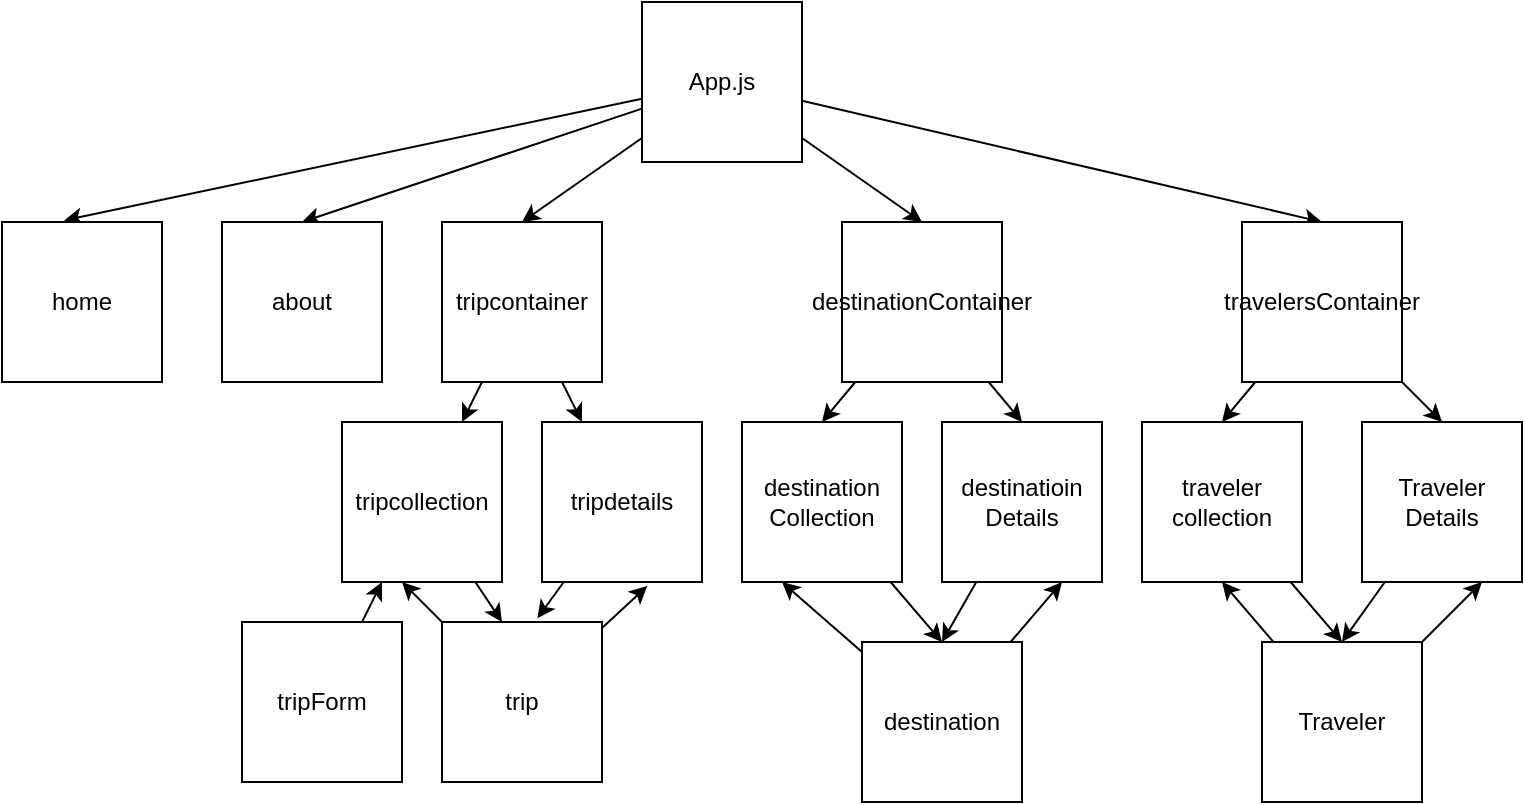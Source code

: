 <mxfile>
    <diagram id="pDMiExTtXGXoUjknIGa5" name="Page-1">
        <mxGraphModel dx="899" dy="522" grid="1" gridSize="10" guides="1" tooltips="1" connect="1" arrows="1" fold="1" page="1" pageScale="1" pageWidth="850" pageHeight="1100" math="0" shadow="0">
            <root>
                <mxCell id="0"/>
                <mxCell id="1" parent="0"/>
                <mxCell id="37" style="edgeStyle=none;html=1;entryX=0.5;entryY=0;entryDx=0;entryDy=0;" edge="1" parent="1" source="2" target="6">
                    <mxGeometry relative="1" as="geometry"/>
                </mxCell>
                <mxCell id="38" style="edgeStyle=none;html=1;entryX=0.5;entryY=0;entryDx=0;entryDy=0;" edge="1" parent="1" source="2" target="3">
                    <mxGeometry relative="1" as="geometry"/>
                </mxCell>
                <mxCell id="39" style="edgeStyle=none;html=1;entryX=0.5;entryY=0;entryDx=0;entryDy=0;" edge="1" parent="1" source="2" target="5">
                    <mxGeometry relative="1" as="geometry"/>
                </mxCell>
                <mxCell id="40" style="edgeStyle=none;html=1;entryX=0.5;entryY=0;entryDx=0;entryDy=0;" edge="1" parent="1" source="2" target="4">
                    <mxGeometry relative="1" as="geometry"/>
                </mxCell>
                <mxCell id="41" style="edgeStyle=none;html=1;entryX=0.388;entryY=-0.01;entryDx=0;entryDy=0;entryPerimeter=0;" edge="1" parent="1" source="2" target="7">
                    <mxGeometry relative="1" as="geometry"/>
                </mxCell>
                <mxCell id="2" value="App.js" style="whiteSpace=wrap;html=1;aspect=fixed;" vertex="1" parent="1">
                    <mxGeometry x="350" y="10" width="80" height="80" as="geometry"/>
                </mxCell>
                <mxCell id="33" style="edgeStyle=none;html=1;entryX=0.5;entryY=0;entryDx=0;entryDy=0;" edge="1" parent="1" source="3" target="9">
                    <mxGeometry relative="1" as="geometry"/>
                </mxCell>
                <mxCell id="34" style="edgeStyle=none;html=1;entryX=0.5;entryY=0;entryDx=0;entryDy=0;" edge="1" parent="1" source="3" target="8">
                    <mxGeometry relative="1" as="geometry"/>
                </mxCell>
                <mxCell id="3" value="destinationContainer" style="whiteSpace=wrap;html=1;aspect=fixed;" vertex="1" parent="1">
                    <mxGeometry x="450" y="120" width="80" height="80" as="geometry"/>
                </mxCell>
                <mxCell id="4" value="about" style="whiteSpace=wrap;html=1;aspect=fixed;" vertex="1" parent="1">
                    <mxGeometry x="140" y="120" width="80" height="80" as="geometry"/>
                </mxCell>
                <mxCell id="35" style="edgeStyle=none;html=1;entryX=0.5;entryY=0;entryDx=0;entryDy=0;" edge="1" parent="1" source="5" target="17">
                    <mxGeometry relative="1" as="geometry"/>
                </mxCell>
                <mxCell id="36" style="edgeStyle=none;html=1;entryX=0.5;entryY=0;entryDx=0;entryDy=0;" edge="1" parent="1" source="5" target="15">
                    <mxGeometry relative="1" as="geometry"/>
                </mxCell>
                <mxCell id="5" value="travelersContainer" style="whiteSpace=wrap;html=1;aspect=fixed;" vertex="1" parent="1">
                    <mxGeometry x="650" y="120" width="80" height="80" as="geometry"/>
                </mxCell>
                <mxCell id="18" style="edgeStyle=none;html=1;" edge="1" parent="1" source="6" target="12">
                    <mxGeometry relative="1" as="geometry"/>
                </mxCell>
                <mxCell id="19" style="edgeStyle=none;html=1;" edge="1" parent="1" source="6" target="13">
                    <mxGeometry relative="1" as="geometry"/>
                </mxCell>
                <mxCell id="6" value="tripcontainer" style="whiteSpace=wrap;html=1;aspect=fixed;" vertex="1" parent="1">
                    <mxGeometry x="250" y="120" width="80" height="80" as="geometry"/>
                </mxCell>
                <mxCell id="7" value="home" style="whiteSpace=wrap;html=1;aspect=fixed;" vertex="1" parent="1">
                    <mxGeometry x="30" y="120" width="80" height="80" as="geometry"/>
                </mxCell>
                <mxCell id="26" style="edgeStyle=none;html=1;entryX=0.5;entryY=0;entryDx=0;entryDy=0;" edge="1" parent="1" source="8" target="14">
                    <mxGeometry relative="1" as="geometry"/>
                </mxCell>
                <mxCell id="8" value="destinatioin&lt;br&gt;Details" style="whiteSpace=wrap;html=1;aspect=fixed;" vertex="1" parent="1">
                    <mxGeometry x="500" y="220" width="80" height="80" as="geometry"/>
                </mxCell>
                <mxCell id="25" style="edgeStyle=none;html=1;entryX=0.5;entryY=0;entryDx=0;entryDy=0;" edge="1" parent="1" source="9" target="14">
                    <mxGeometry relative="1" as="geometry"/>
                </mxCell>
                <mxCell id="9" value="destination&lt;br&gt;Collection" style="whiteSpace=wrap;html=1;aspect=fixed;" vertex="1" parent="1">
                    <mxGeometry x="400" y="220" width="80" height="80" as="geometry"/>
                </mxCell>
                <mxCell id="31" style="edgeStyle=none;html=1;entryX=0.75;entryY=1;entryDx=0;entryDy=0;" edge="1" parent="1" source="10" target="15">
                    <mxGeometry relative="1" as="geometry"/>
                </mxCell>
                <mxCell id="32" style="edgeStyle=none;html=1;entryX=0.5;entryY=1;entryDx=0;entryDy=0;" edge="1" parent="1" source="10" target="17">
                    <mxGeometry relative="1" as="geometry"/>
                </mxCell>
                <mxCell id="10" value="Traveler" style="whiteSpace=wrap;html=1;aspect=fixed;" vertex="1" parent="1">
                    <mxGeometry x="660" y="330" width="80" height="80" as="geometry"/>
                </mxCell>
                <mxCell id="22" style="edgeStyle=none;html=1;entryX=0.658;entryY=1.025;entryDx=0;entryDy=0;entryPerimeter=0;" edge="1" parent="1" source="11" target="13">
                    <mxGeometry relative="1" as="geometry"/>
                </mxCell>
                <mxCell id="23" style="edgeStyle=none;html=1;entryX=0.375;entryY=1;entryDx=0;entryDy=0;entryPerimeter=0;" edge="1" parent="1" source="11" target="12">
                    <mxGeometry relative="1" as="geometry"/>
                </mxCell>
                <mxCell id="11" value="trip" style="whiteSpace=wrap;html=1;aspect=fixed;" vertex="1" parent="1">
                    <mxGeometry x="250" y="320" width="80" height="80" as="geometry"/>
                </mxCell>
                <mxCell id="20" style="edgeStyle=none;html=1;entryX=0.375;entryY=0;entryDx=0;entryDy=0;entryPerimeter=0;" edge="1" parent="1" source="12" target="11">
                    <mxGeometry relative="1" as="geometry"/>
                </mxCell>
                <mxCell id="12" value="tripcollection" style="whiteSpace=wrap;html=1;aspect=fixed;" vertex="1" parent="1">
                    <mxGeometry x="200" y="220" width="80" height="80" as="geometry"/>
                </mxCell>
                <mxCell id="21" style="edgeStyle=none;html=1;entryX=0.596;entryY=-0.023;entryDx=0;entryDy=0;entryPerimeter=0;" edge="1" parent="1" source="13" target="11">
                    <mxGeometry relative="1" as="geometry"/>
                </mxCell>
                <mxCell id="13" value="tripdetails" style="whiteSpace=wrap;html=1;aspect=fixed;" vertex="1" parent="1">
                    <mxGeometry x="300" y="220" width="80" height="80" as="geometry"/>
                </mxCell>
                <mxCell id="27" style="edgeStyle=none;html=1;entryX=0.75;entryY=1;entryDx=0;entryDy=0;" edge="1" parent="1" source="14" target="8">
                    <mxGeometry relative="1" as="geometry"/>
                </mxCell>
                <mxCell id="28" style="edgeStyle=none;html=1;entryX=0.25;entryY=1;entryDx=0;entryDy=0;" edge="1" parent="1" source="14" target="9">
                    <mxGeometry relative="1" as="geometry"/>
                </mxCell>
                <mxCell id="14" value="destination" style="whiteSpace=wrap;html=1;aspect=fixed;" vertex="1" parent="1">
                    <mxGeometry x="460" y="330" width="80" height="80" as="geometry"/>
                </mxCell>
                <mxCell id="30" style="edgeStyle=none;html=1;entryX=0.5;entryY=0;entryDx=0;entryDy=0;" edge="1" parent="1" source="15" target="10">
                    <mxGeometry relative="1" as="geometry"/>
                </mxCell>
                <mxCell id="15" value="Traveler&lt;br&gt;Details" style="whiteSpace=wrap;html=1;aspect=fixed;" vertex="1" parent="1">
                    <mxGeometry x="710" y="220" width="80" height="80" as="geometry"/>
                </mxCell>
                <mxCell id="43" style="edgeStyle=none;html=1;" edge="1" parent="1" source="16" target="12">
                    <mxGeometry relative="1" as="geometry"/>
                </mxCell>
                <mxCell id="16" value="tripForm" style="whiteSpace=wrap;html=1;aspect=fixed;" vertex="1" parent="1">
                    <mxGeometry x="150" y="320" width="80" height="80" as="geometry"/>
                </mxCell>
                <mxCell id="29" style="edgeStyle=none;html=1;entryX=0.5;entryY=0;entryDx=0;entryDy=0;" edge="1" parent="1" source="17" target="10">
                    <mxGeometry relative="1" as="geometry"/>
                </mxCell>
                <mxCell id="17" value="traveler&lt;br&gt;collection" style="whiteSpace=wrap;html=1;aspect=fixed;" vertex="1" parent="1">
                    <mxGeometry x="600" y="220" width="80" height="80" as="geometry"/>
                </mxCell>
            </root>
        </mxGraphModel>
    </diagram>
</mxfile>